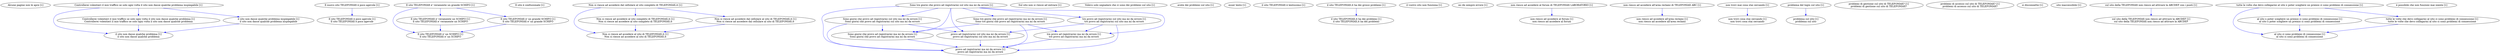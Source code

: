 digraph collapsedGraph {
"Alcune pagine non le apre [1]""il sito non dasse qualche problema [1]\nil sito non dasse qualche problema""Controllerei volentieri il mio traffico se solo ogni volta il sito non dasse qualche problema inspiegabile [1]""Controllerei volentieri il mio traffico se solo ogni volta il sito non dasse qualche problema [1]\nControllerei volentieri il mio traffico se solo ogni volta il sito non dasse qualche problema""il sito non dasse qualche problema inspiegabile [1]\nil sito non dasse qualche problema inspiegabile""Il sito TELEFONIAX è poco agevole [1]\nIl sito TELEFONIAX è poco agevole""Il nuovo sito TELEFONIAX è poco agevole [1]""Il sito TELEFONIAX e' un SCHIFO [1]\nIl sito TELEFONIAX e' un SCHIFO""Il sito TELEFONIAX e' veramente un grande SCHIFO [1]""Il sito TELEFONIAX e' veramente un SCHIFO [1]\nIl sito TELEFONIAX e' veramente un SCHIFO""Il sito TELEFONIAX e' un grande SCHIFO [1]\nIl sito TELEFONIAX e' un grande SCHIFO""Il sito è confusionale [1]""Non si riesce ad accedere al sito di TELEFONIAX.it [1]\nNon si riesce ad accedere al sito di TELEFONIAX.it""Non si riesce ad accedere dal cellulare al sito completo di TELEFONIAX.it [1]""Non si riesce ad accedere al sito completo di TELEFONIAX.it [1]\nNon si riesce ad accedere al sito completo di TELEFONIAX.it""Non si riesce ad accedere dal cellulare al sito di TELEFONIAX.it [1]\nNon si riesce ad accedere dal cellulare al sito di TELEFONIAX.it""provo ad registrarmi ma mi da errore [1]\nprovo ad registrarmi ma mi da errore""Sono tre giorni che provo ad registrarmi sul sito ma mi da errore [1]""Sono giorni che provo ad registrarmi sul sito ma mi da errore [1]\nSono giorni che provo ad registrarmi sul sito ma mi da errore""Sono giorni che provo ad registrarmi ma mi da errore [1]\nSono giorni che provo ad registrarmi ma mi da errore""provo ad registrarmi sul sito ma mi da errore [1]\nprovo ad registrarmi sul sito ma mi da errore""Sono tre giorni che provo ad registrarmi ma mi da errore [1]\nSono tre giorni che provo ad registrarmi ma mi da errore""tre provo ad registrarmi ma mi da errore [1]\ntre provo ad registrarmi ma mi da errore""tre provo ad registrarmi sul sito ma mi da errore [1]\ntre provo ad registrarmi sul sito ma mi da errore""Sul sito non si riesce ad entrare [1]""Volevo solo segnalare che ci sono dei problemi sul sito [1]""avete dei problemi sul sito [1]""esser lento [1]""il sito TELEFONIAX è lentissimo [1]""il sito TELEFONIAX.it ha dei problemi [1]\nil sito TELEFONIAX.it ha dei problemi""il sito TELEFONIAX.it ha dei grossi problemi [1]""il vostro sito non funziona [1]""mi dà sempre errore [1]""non riesco ad accedere al forum [1]\nnon riesco ad accedere al forum""non riesco ad accedere al forum di TELEFONIAX LABORATORIO [1]""non riesco ad accedere all'area reclami [1]\nnon riesco ad accedere all'area reclami""non riesco ad accedere all'area reclami di TELEFONIAX ABC [1]""non trovi cosa stai cercando [1]\nnon trovi cosa stai cercando""non trovi mai cosa stai cercando [1]""problema sul sito [1]\nproblema sul sito""problema del login sul sito [1]""problemi di gestione sul sito di TELEFONIAX? [1]\nproblemi di gestione sul sito di TELEFONIAX?""problemi di accesso sul sito di TELEFONIAX? [1]\nproblemi di accesso sul sito di TELEFONIAX?""si disconnette [1]""sito inaccessibile [1]""sul sito della TELEFONIAX non riesco ad attivare la ABCDEF [1]\nsul sito della TELEFONIAX non riesco ad attivare la ABCDEF""sul sito della TELEFONIAX non riesco ad attivare la ABCDEF con i punti [1]""al sito ci sono problemi di connessione [1]\nal sito ci sono problemi di connessione""tutte le volte che devo collegarmi al sito x poter scegliere un premio ci sono problemi di connessione [1]""al sito x poter scegliere un premio ci sono problemi di connessione [1]\nal sito x poter scegliere un premio ci sono problemi di connessione""tutte le volte che devo collegarmi al sito ci sono problemi di connessione [1]\ntutte le volte che devo collegarmi al sito ci sono problemi di connessione""è possibile che non funzioni mai niente [1]""Controllerei volentieri il mio traffico se solo ogni volta il sito non dasse qualche problema inspiegabile [1]" -> "Controllerei volentieri il mio traffico se solo ogni volta il sito non dasse qualche problema [1]\nControllerei volentieri il mio traffico se solo ogni volta il sito non dasse qualche problema" [color=blue]
"Controllerei volentieri il mio traffico se solo ogni volta il sito non dasse qualche problema [1]\nControllerei volentieri il mio traffico se solo ogni volta il sito non dasse qualche problema" -> "il sito non dasse qualche problema [1]\nil sito non dasse qualche problema" [color=blue]
"Controllerei volentieri il mio traffico se solo ogni volta il sito non dasse qualche problema inspiegabile [1]" -> "il sito non dasse qualche problema inspiegabile [1]\nil sito non dasse qualche problema inspiegabile" [color=blue]
"il sito non dasse qualche problema inspiegabile [1]\nil sito non dasse qualche problema inspiegabile" -> "il sito non dasse qualche problema [1]\nil sito non dasse qualche problema" [color=blue]
"Controllerei volentieri il mio traffico se solo ogni volta il sito non dasse qualche problema inspiegabile [1]" -> "il sito non dasse qualche problema [1]\nil sito non dasse qualche problema" [color=blue]
"Il nuovo sito TELEFONIAX è poco agevole [1]" -> "Il sito TELEFONIAX è poco agevole [1]\nIl sito TELEFONIAX è poco agevole" [color=blue]
"Il sito TELEFONIAX e' veramente un grande SCHIFO [1]" -> "Il sito TELEFONIAX e' veramente un SCHIFO [1]\nIl sito TELEFONIAX e' veramente un SCHIFO" [color=blue]
"Il sito TELEFONIAX e' veramente un SCHIFO [1]\nIl sito TELEFONIAX e' veramente un SCHIFO" -> "Il sito TELEFONIAX e' un SCHIFO [1]\nIl sito TELEFONIAX e' un SCHIFO" [color=blue]
"Il sito TELEFONIAX e' veramente un grande SCHIFO [1]" -> "Il sito TELEFONIAX e' un grande SCHIFO [1]\nIl sito TELEFONIAX e' un grande SCHIFO" [color=blue]
"Il sito TELEFONIAX e' un grande SCHIFO [1]\nIl sito TELEFONIAX e' un grande SCHIFO" -> "Il sito TELEFONIAX e' un SCHIFO [1]\nIl sito TELEFONIAX e' un SCHIFO" [color=blue]
"Il sito TELEFONIAX e' veramente un grande SCHIFO [1]" -> "Il sito TELEFONIAX e' un SCHIFO [1]\nIl sito TELEFONIAX e' un SCHIFO" [color=blue]
"Non si riesce ad accedere dal cellulare al sito completo di TELEFONIAX.it [1]" -> "Non si riesce ad accedere al sito completo di TELEFONIAX.it [1]\nNon si riesce ad accedere al sito completo di TELEFONIAX.it" [color=blue]
"Non si riesce ad accedere al sito completo di TELEFONIAX.it [1]\nNon si riesce ad accedere al sito completo di TELEFONIAX.it" -> "Non si riesce ad accedere al sito di TELEFONIAX.it [1]\nNon si riesce ad accedere al sito di TELEFONIAX.it" [color=blue]
"Non si riesce ad accedere dal cellulare al sito completo di TELEFONIAX.it [1]" -> "Non si riesce ad accedere dal cellulare al sito di TELEFONIAX.it [1]\nNon si riesce ad accedere dal cellulare al sito di TELEFONIAX.it" [color=blue]
"Non si riesce ad accedere dal cellulare al sito di TELEFONIAX.it [1]\nNon si riesce ad accedere dal cellulare al sito di TELEFONIAX.it" -> "Non si riesce ad accedere al sito di TELEFONIAX.it [1]\nNon si riesce ad accedere al sito di TELEFONIAX.it" [color=blue]
"Non si riesce ad accedere dal cellulare al sito completo di TELEFONIAX.it [1]" -> "Non si riesce ad accedere al sito di TELEFONIAX.it [1]\nNon si riesce ad accedere al sito di TELEFONIAX.it" [color=blue]
"Sono tre giorni che provo ad registrarmi sul sito ma mi da errore [1]" -> "Sono giorni che provo ad registrarmi sul sito ma mi da errore [1]\nSono giorni che provo ad registrarmi sul sito ma mi da errore" [color=blue]
"Sono giorni che provo ad registrarmi sul sito ma mi da errore [1]\nSono giorni che provo ad registrarmi sul sito ma mi da errore" -> "Sono giorni che provo ad registrarmi ma mi da errore [1]\nSono giorni che provo ad registrarmi ma mi da errore" [color=blue]
"Sono giorni che provo ad registrarmi ma mi da errore [1]\nSono giorni che provo ad registrarmi ma mi da errore" -> "provo ad registrarmi ma mi da errore [1]\nprovo ad registrarmi ma mi da errore" [color=blue]
"Sono giorni che provo ad registrarmi sul sito ma mi da errore [1]\nSono giorni che provo ad registrarmi sul sito ma mi da errore" -> "provo ad registrarmi sul sito ma mi da errore [1]\nprovo ad registrarmi sul sito ma mi da errore" [color=blue]
"provo ad registrarmi sul sito ma mi da errore [1]\nprovo ad registrarmi sul sito ma mi da errore" -> "provo ad registrarmi ma mi da errore [1]\nprovo ad registrarmi ma mi da errore" [color=blue]
"Sono tre giorni che provo ad registrarmi sul sito ma mi da errore [1]" -> "Sono tre giorni che provo ad registrarmi ma mi da errore [1]\nSono tre giorni che provo ad registrarmi ma mi da errore" [color=blue]
"Sono tre giorni che provo ad registrarmi ma mi da errore [1]\nSono tre giorni che provo ad registrarmi ma mi da errore" -> "Sono giorni che provo ad registrarmi ma mi da errore [1]\nSono giorni che provo ad registrarmi ma mi da errore" [color=blue]
"Sono tre giorni che provo ad registrarmi ma mi da errore [1]\nSono tre giorni che provo ad registrarmi ma mi da errore" -> "tre provo ad registrarmi ma mi da errore [1]\ntre provo ad registrarmi ma mi da errore" [color=blue]
"tre provo ad registrarmi ma mi da errore [1]\ntre provo ad registrarmi ma mi da errore" -> "provo ad registrarmi ma mi da errore [1]\nprovo ad registrarmi ma mi da errore" [color=blue]
"Sono tre giorni che provo ad registrarmi sul sito ma mi da errore [1]" -> "tre provo ad registrarmi sul sito ma mi da errore [1]\ntre provo ad registrarmi sul sito ma mi da errore" [color=blue]
"tre provo ad registrarmi sul sito ma mi da errore [1]\ntre provo ad registrarmi sul sito ma mi da errore" -> "provo ad registrarmi sul sito ma mi da errore [1]\nprovo ad registrarmi sul sito ma mi da errore" [color=blue]
"tre provo ad registrarmi sul sito ma mi da errore [1]\ntre provo ad registrarmi sul sito ma mi da errore" -> "tre provo ad registrarmi ma mi da errore [1]\ntre provo ad registrarmi ma mi da errore" [color=blue]
"Sono tre giorni che provo ad registrarmi sul sito ma mi da errore [1]" -> "tre provo ad registrarmi ma mi da errore [1]\ntre provo ad registrarmi ma mi da errore" [color=blue]
"Sono tre giorni che provo ad registrarmi sul sito ma mi da errore [1]" -> "Sono giorni che provo ad registrarmi ma mi da errore [1]\nSono giorni che provo ad registrarmi ma mi da errore" [color=blue]
"Sono tre giorni che provo ad registrarmi sul sito ma mi da errore [1]" -> "provo ad registrarmi sul sito ma mi da errore [1]\nprovo ad registrarmi sul sito ma mi da errore" [color=blue]
"Sono giorni che provo ad registrarmi sul sito ma mi da errore [1]\nSono giorni che provo ad registrarmi sul sito ma mi da errore" -> "provo ad registrarmi ma mi da errore [1]\nprovo ad registrarmi ma mi da errore" [color=blue]
"Sono tre giorni che provo ad registrarmi ma mi da errore [1]\nSono tre giorni che provo ad registrarmi ma mi da errore" -> "provo ad registrarmi ma mi da errore [1]\nprovo ad registrarmi ma mi da errore" [color=blue]
"tre provo ad registrarmi sul sito ma mi da errore [1]\ntre provo ad registrarmi sul sito ma mi da errore" -> "provo ad registrarmi ma mi da errore [1]\nprovo ad registrarmi ma mi da errore" [color=blue]
"Sono tre giorni che provo ad registrarmi sul sito ma mi da errore [1]" -> "provo ad registrarmi ma mi da errore [1]\nprovo ad registrarmi ma mi da errore" [color=blue]
"il sito TELEFONIAX.it ha dei grossi problemi [1]" -> "il sito TELEFONIAX.it ha dei problemi [1]\nil sito TELEFONIAX.it ha dei problemi" [color=blue]
"non riesco ad accedere al forum di TELEFONIAX LABORATORIO [1]" -> "non riesco ad accedere al forum [1]\nnon riesco ad accedere al forum" [color=blue]
"non riesco ad accedere all'area reclami di TELEFONIAX ABC [1]" -> "non riesco ad accedere all'area reclami [1]\nnon riesco ad accedere all'area reclami" [color=blue]
"non trovi mai cosa stai cercando [1]" -> "non trovi cosa stai cercando [1]\nnon trovi cosa stai cercando" [color=blue]
"problema del login sul sito [1]" -> "problema sul sito [1]\nproblema sul sito" [color=blue]
"sul sito della TELEFONIAX non riesco ad attivare la ABCDEF con i punti [1]" -> "sul sito della TELEFONIAX non riesco ad attivare la ABCDEF [1]\nsul sito della TELEFONIAX non riesco ad attivare la ABCDEF" [color=blue]
"tutte le volte che devo collegarmi al sito x poter scegliere un premio ci sono problemi di connessione [1]" -> "al sito x poter scegliere un premio ci sono problemi di connessione [1]\nal sito x poter scegliere un premio ci sono problemi di connessione" [color=blue]
"al sito x poter scegliere un premio ci sono problemi di connessione [1]\nal sito x poter scegliere un premio ci sono problemi di connessione" -> "al sito ci sono problemi di connessione [1]\nal sito ci sono problemi di connessione" [color=blue]
"tutte le volte che devo collegarmi al sito x poter scegliere un premio ci sono problemi di connessione [1]" -> "tutte le volte che devo collegarmi al sito ci sono problemi di connessione [1]\ntutte le volte che devo collegarmi al sito ci sono problemi di connessione" [color=blue]
"tutte le volte che devo collegarmi al sito ci sono problemi di connessione [1]\ntutte le volte che devo collegarmi al sito ci sono problemi di connessione" -> "al sito ci sono problemi di connessione [1]\nal sito ci sono problemi di connessione" [color=blue]
"tutte le volte che devo collegarmi al sito x poter scegliere un premio ci sono problemi di connessione [1]" -> "al sito ci sono problemi di connessione [1]\nal sito ci sono problemi di connessione" [color=blue]
}